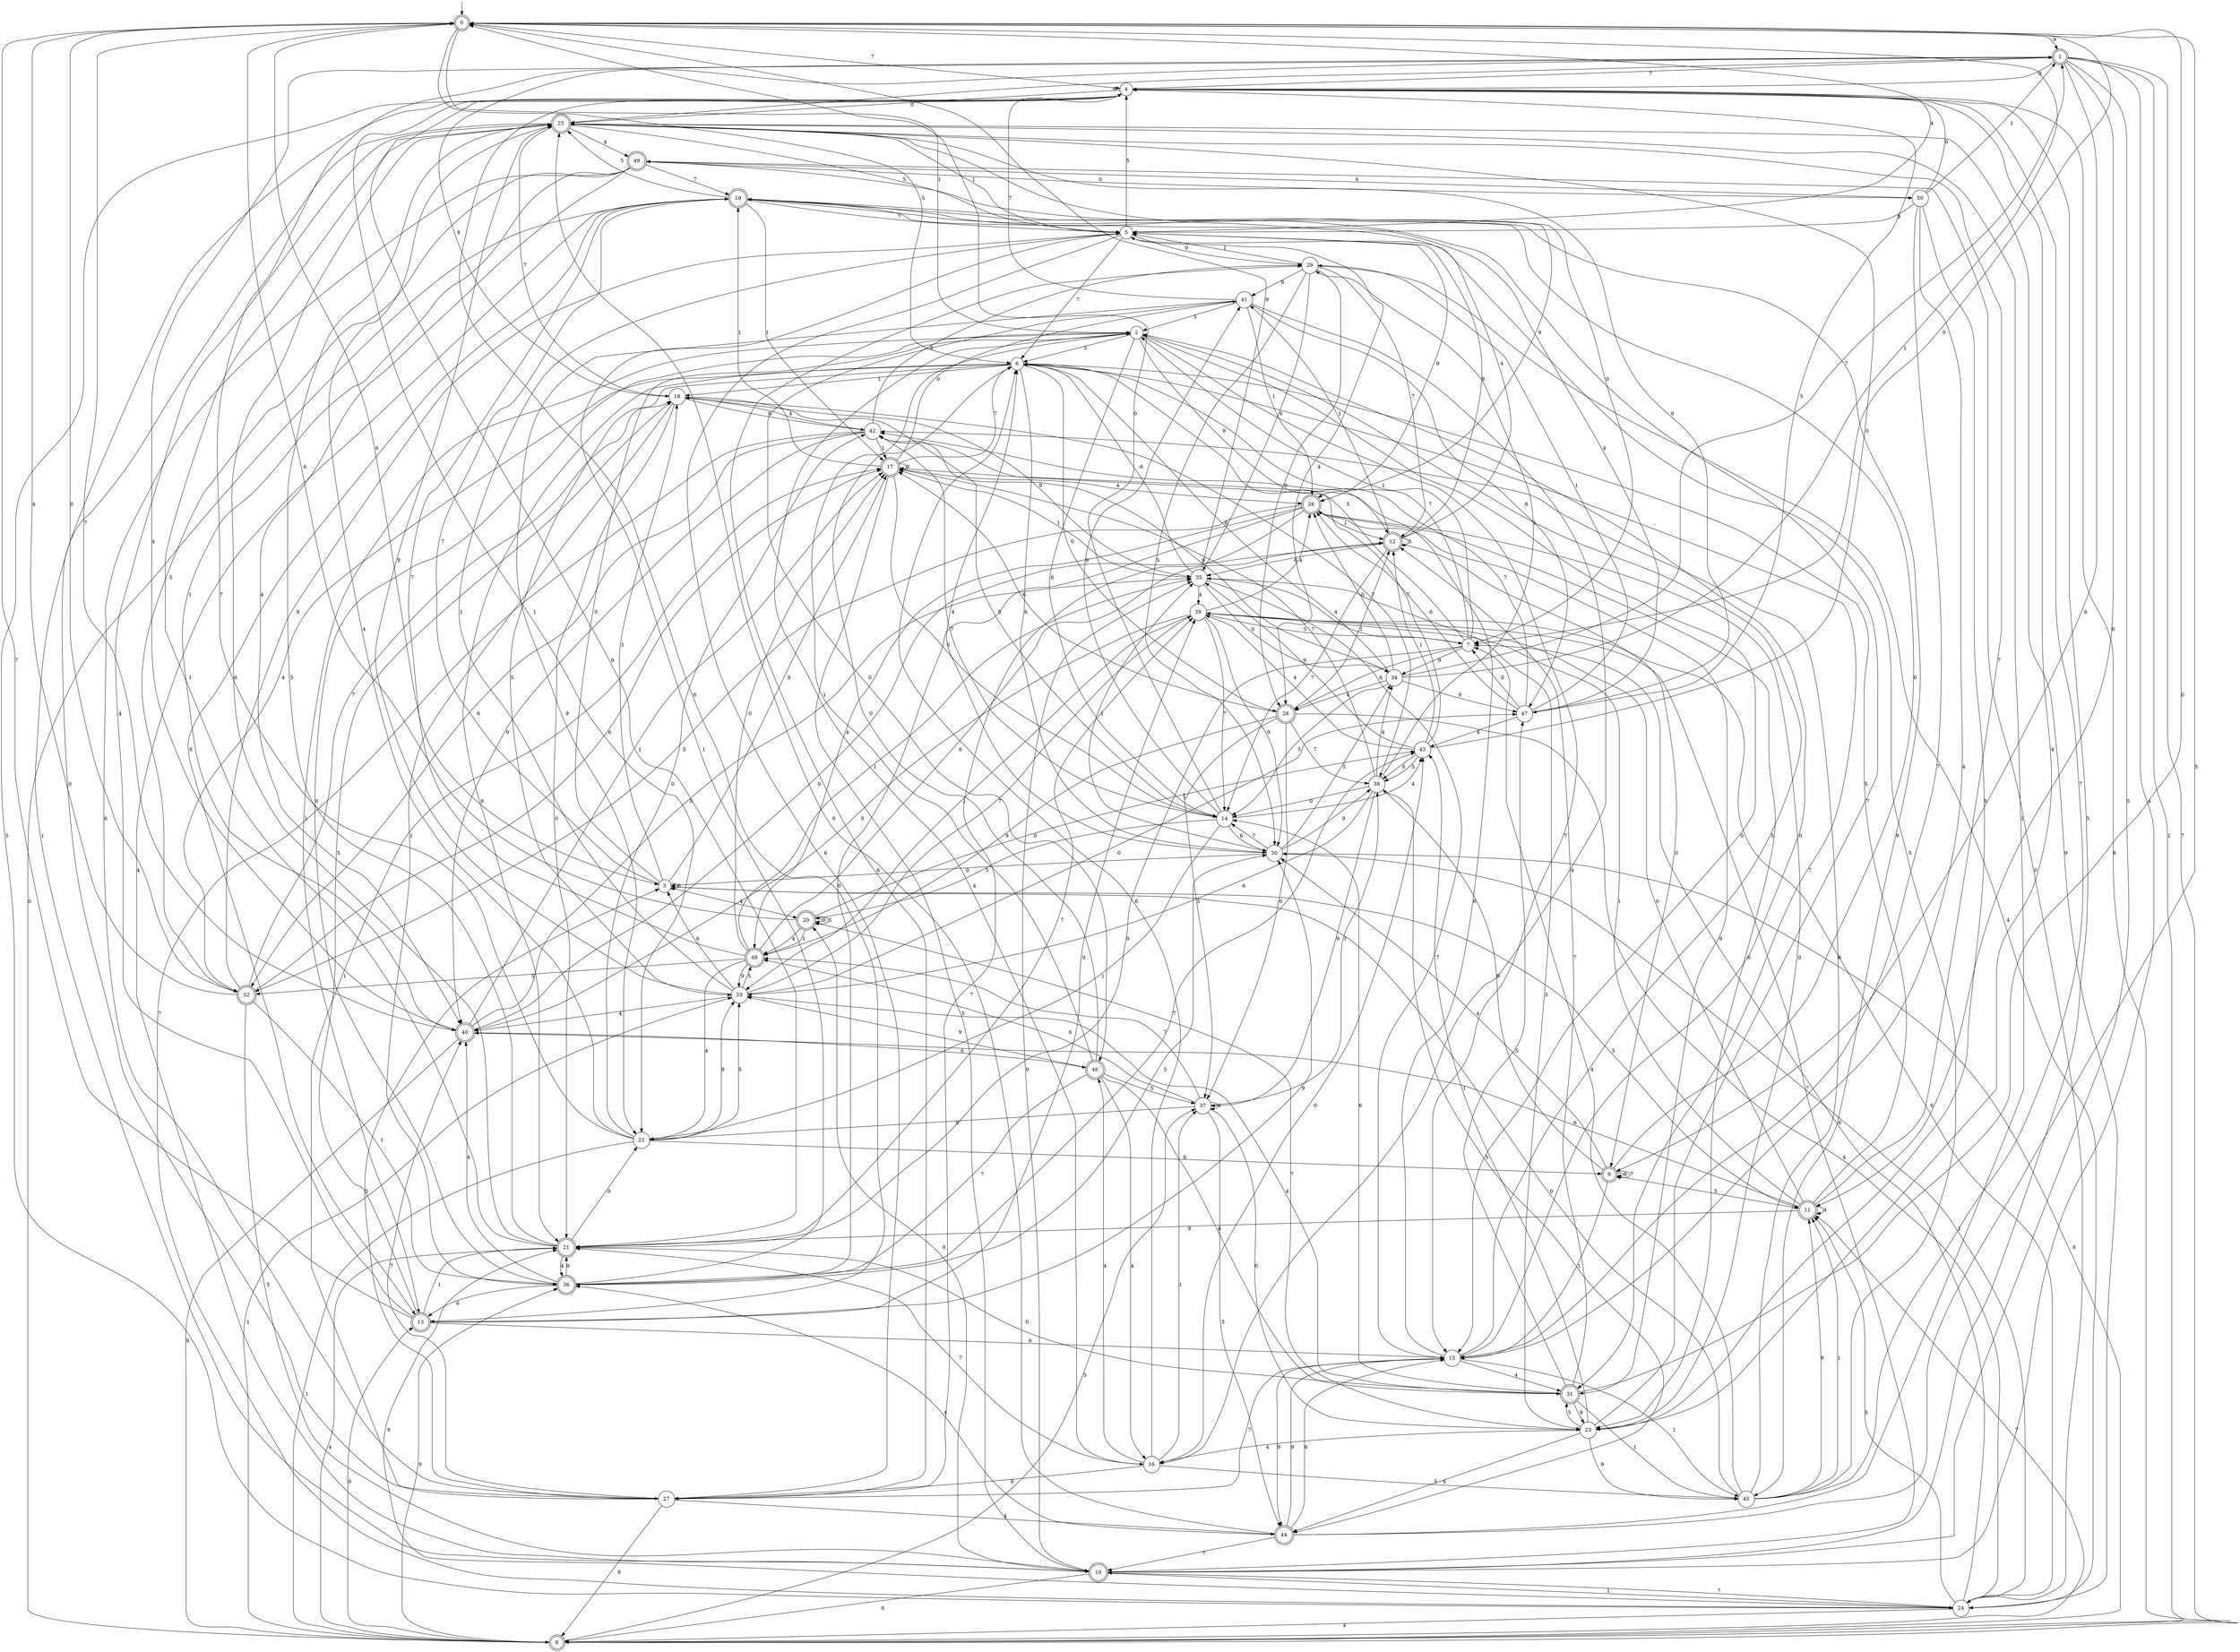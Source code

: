 digraph g {

	s0 [shape="doublecircle" label="0"];
	s1 [shape="doublecircle" label="1"];
	s2 [shape="circle" label="2"];
	s3 [shape="circle" label="3"];
	s4 [shape="circle" label="4"];
	s5 [shape="circle" label="5"];
	s6 [shape="circle" label="6"];
	s7 [shape="circle" label="7"];
	s8 [shape="doublecircle" label="8"];
	s9 [shape="doublecircle" label="9"];
	s10 [shape="doublecircle" label="10"];
	s11 [shape="doublecircle" label="11"];
	s12 [shape="doublecircle" label="12"];
	s13 [shape="doublecircle" label="13"];
	s14 [shape="circle" label="14"];
	s15 [shape="circle" label="15"];
	s16 [shape="circle" label="16"];
	s17 [shape="doublecircle" label="17"];
	s18 [shape="circle" label="18"];
	s19 [shape="doublecircle" label="19"];
	s20 [shape="doublecircle" label="20"];
	s21 [shape="doublecircle" label="21"];
	s22 [shape="circle" label="22"];
	s23 [shape="circle" label="23"];
	s24 [shape="circle" label="24"];
	s25 [shape="doublecircle" label="25"];
	s26 [shape="doublecircle" label="26"];
	s27 [shape="circle" label="27"];
	s28 [shape="doublecircle" label="28"];
	s29 [shape="circle" label="29"];
	s30 [shape="circle" label="30"];
	s31 [shape="doublecircle" label="31"];
	s32 [shape="doublecircle" label="32"];
	s33 [shape="circle" label="33"];
	s34 [shape="circle" label="34"];
	s35 [shape="circle" label="35"];
	s36 [shape="doublecircle" label="36"];
	s37 [shape="circle" label="37"];
	s38 [shape="circle" label="38"];
	s39 [shape="circle" label="39"];
	s40 [shape="doublecircle" label="40"];
	s41 [shape="circle" label="41"];
	s42 [shape="circle" label="42"];
	s43 [shape="circle" label="43"];
	s44 [shape="doublecircle" label="44"];
	s45 [shape="circle" label="45"];
	s46 [shape="doublecircle" label="46"];
	s47 [shape="circle" label="47"];
	s48 [shape="doublecircle" label="48"];
	s49 [shape="doublecircle" label="49"];
	s50 [shape="circle" label="50"];
	s0 -> s1 [label="9"];
	s0 -> s2 [label="1"];
	s0 -> s3 [label="6"];
	s0 -> s4 [label="7"];
	s0 -> s5 [label="4"];
	s0 -> s6 [label="5"];
	s0 -> s7 [label="0"];
	s1 -> s4 [label="9"];
	s1 -> s8 [label="1"];
	s1 -> s9 [label="6"];
	s1 -> s8 [label="7"];
	s1 -> s10 [label="4"];
	s1 -> s10 [label="5"];
	s1 -> s11 [label="0"];
	s2 -> s12 [label="9"];
	s2 -> s13 [label="1"];
	s2 -> s14 [label="6"];
	s2 -> s15 [label="7"];
	s2 -> s16 [label="4"];
	s2 -> s6 [label="5"];
	s2 -> s15 [label="0"];
	s3 -> s17 [label="9"];
	s3 -> s18 [label="1"];
	s3 -> s3 [label="6"];
	s3 -> s19 [label="7"];
	s3 -> s20 [label="4"];
	s3 -> s11 [label="5"];
	s3 -> s2 [label="0"];
	s4 -> s21 [label="9"];
	s4 -> s22 [label="1"];
	s4 -> s13 [label="6"];
	s4 -> s1 [label="7"];
	s4 -> s23 [label="4"];
	s4 -> s24 [label="5"];
	s4 -> s25 [label="0"];
	s5 -> s26 [label="9"];
	s5 -> s25 [label="1"];
	s5 -> s27 [label="6"];
	s5 -> s6 [label="7"];
	s5 -> s28 [label="4"];
	s5 -> s4 [label="5"];
	s5 -> s29 [label="0"];
	s6 -> s21 [label="9"];
	s6 -> s18 [label="1"];
	s6 -> s30 [label="6"];
	s6 -> s31 [label="7"];
	s6 -> s32 [label="4"];
	s6 -> s33 [label="5"];
	s6 -> s28 [label="0"];
	s7 -> s34 [label="9"];
	s7 -> s2 [label="1"];
	s7 -> s28 [label="6"];
	s7 -> s6 [label="7"];
	s7 -> s35 [label="4"];
	s7 -> s6 [label="5"];
	s7 -> s21 [label="0"];
	s8 -> s36 [label="9"];
	s8 -> s33 [label="1"];
	s8 -> s4 [label="6"];
	s8 -> s11 [label="7"];
	s8 -> s21 [label="4"];
	s8 -> s37 [label="5"];
	s8 -> s13 [label="0"];
	s9 -> s38 [label="9"];
	s9 -> s15 [label="1"];
	s9 -> s9 [label="6"];
	s9 -> s9 [label="7"];
	s9 -> s30 [label="4"];
	s9 -> s11 [label="5"];
	s9 -> s19 [label="0"];
	s10 -> s35 [label="9"];
	s10 -> s24 [label="1"];
	s10 -> s8 [label="6"];
	s10 -> s39 [label="7"];
	s10 -> s19 [label="4"];
	s10 -> s4 [label="5"];
	s10 -> s20 [label="0"];
	s11 -> s21 [label="9"];
	s11 -> s39 [label="1"];
	s11 -> s40 [label="6"];
	s11 -> s25 [label="7"];
	s11 -> s11 [label="4"];
	s11 -> s6 [label="5"];
	s11 -> s39 [label="0"];
	s12 -> s5 [label="9"];
	s12 -> s41 [label="1"];
	s12 -> s35 [label="6"];
	s12 -> s14 [label="7"];
	s12 -> s19 [label="4"];
	s12 -> s12 [label="5"];
	s12 -> s9 [label="0"];
	s13 -> s30 [label="9"];
	s13 -> s21 [label="1"];
	s13 -> s15 [label="6"];
	s13 -> s0 [label="7"];
	s13 -> s25 [label="4"];
	s13 -> s18 [label="5"];
	s13 -> s39 [label="0"];
	s14 -> s41 [label="9"];
	s14 -> s22 [label="1"];
	s14 -> s30 [label="6"];
	s14 -> s42 [label="7"];
	s14 -> s43 [label="4"];
	s14 -> s20 [label="5"];
	s14 -> s0 [label="0"];
	s15 -> s44 [label="9"];
	s15 -> s45 [label="1"];
	s15 -> s17 [label="6"];
	s15 -> s27 [label="7"];
	s15 -> s31 [label="4"];
	s15 -> s2 [label="5"];
	s15 -> s2 [label="0"];
	s16 -> s27 [label="9"];
	s16 -> s37 [label="1"];
	s16 -> s6 [label="6"];
	s16 -> s21 [label="7"];
	s16 -> s46 [label="4"];
	s16 -> s45 [label="5"];
	s16 -> s43 [label="0"];
	s17 -> s17 [label="9"];
	s17 -> s19 [label="1"];
	s17 -> s14 [label="6"];
	s17 -> s6 [label="7"];
	s17 -> s26 [label="4"];
	s17 -> s10 [label="5"];
	s17 -> s41 [label="0"];
	s18 -> s35 [label="9"];
	s18 -> s36 [label="1"];
	s18 -> s42 [label="6"];
	s18 -> s38 [label="7"];
	s18 -> s1 [label="4"];
	s18 -> s14 [label="5"];
	s18 -> s21 [label="0"];
	s19 -> s45 [label="9"];
	s19 -> s17 [label="1"];
	s19 -> s13 [label="6"];
	s19 -> s5 [label="7"];
	s19 -> s47 [label="4"];
	s19 -> s25 [label="5"];
	s19 -> s8 [label="0"];
	s20 -> s20 [label="9"];
	s20 -> s48 [label="1"];
	s20 -> s0 [label="6"];
	s20 -> s23 [label="7"];
	s20 -> s48 [label="4"];
	s20 -> s20 [label="5"];
	s20 -> s43 [label="0"];
	s21 -> s22 [label="9"];
	s21 -> s25 [label="1"];
	s21 -> s25 [label="6"];
	s21 -> s39 [label="7"];
	s21 -> s36 [label="4"];
	s21 -> s25 [label="5"];
	s21 -> s31 [label="0"];
	s22 -> s33 [label="9"];
	s22 -> s8 [label="1"];
	s22 -> s9 [label="6"];
	s22 -> s1 [label="7"];
	s22 -> s25 [label="4"];
	s22 -> s33 [label="5"];
	s22 -> s42 [label="0"];
	s23 -> s45 [label="9"];
	s23 -> s43 [label="1"];
	s23 -> s44 [label="6"];
	s23 -> s19 [label="7"];
	s23 -> s16 [label="4"];
	s23 -> s31 [label="5"];
	s23 -> s26 [label="0"];
	s24 -> s21 [label="9"];
	s24 -> s30 [label="1"];
	s24 -> s7 [label="6"];
	s24 -> s10 [label="7"];
	s24 -> s8 [label="4"];
	s24 -> s11 [label="5"];
	s24 -> s49 [label="0"];
	s25 -> s24 [label="9"];
	s25 -> s10 [label="1"];
	s25 -> s1 [label="6"];
	s25 -> s18 [label="7"];
	s25 -> s49 [label="4"];
	s25 -> s5 [label="5"];
	s25 -> s7 [label="0"];
	s26 -> s31 [label="9"];
	s26 -> s12 [label="1"];
	s26 -> s23 [label="6"];
	s26 -> s27 [label="7"];
	s26 -> s48 [label="4"];
	s26 -> s32 [label="5"];
	s26 -> s36 [label="0"];
	s27 -> s8 [label="9"];
	s27 -> s17 [label="1"];
	s27 -> s29 [label="6"];
	s27 -> s40 [label="7"];
	s27 -> s44 [label="4"];
	s27 -> s3 [label="5"];
	s27 -> s4 [label="0"];
	s28 -> s48 [label="9"];
	s28 -> s12 [label="1"];
	s28 -> s17 [label="6"];
	s28 -> s38 [label="7"];
	s28 -> s24 [label="4"];
	s28 -> s37 [label="5"];
	s28 -> s37 [label="0"];
	s29 -> s41 [label="9"];
	s29 -> s5 [label="1"];
	s29 -> s35 [label="6"];
	s29 -> s12 [label="7"];
	s29 -> s24 [label="4"];
	s29 -> s30 [label="5"];
	s29 -> s28 [label="0"];
	s30 -> s38 [label="9"];
	s30 -> s35 [label="1"];
	s30 -> s8 [label="6"];
	s30 -> s14 [label="7"];
	s30 -> s6 [label="4"];
	s30 -> s34 [label="5"];
	s30 -> s3 [label="0"];
	s31 -> s23 [label="9"];
	s31 -> s45 [label="1"];
	s31 -> s14 [label="6"];
	s31 -> s12 [label="7"];
	s31 -> s33 [label="4"];
	s31 -> s47 [label="5"];
	s31 -> s0 [label="0"];
	s32 -> s5 [label="9"];
	s32 -> s36 [label="1"];
	s32 -> s17 [label="6"];
	s32 -> s18 [label="7"];
	s32 -> s0 [label="4"];
	s32 -> s10 [label="5"];
	s32 -> s0 [label="0"];
	s33 -> s25 [label="9"];
	s33 -> s5 [label="1"];
	s33 -> s3 [label="6"];
	s33 -> s39 [label="7"];
	s33 -> s40 [label="4"];
	s33 -> s48 [label="5"];
	s33 -> s47 [label="0"];
	s34 -> s47 [label="9"];
	s34 -> s0 [label="1"];
	s34 -> s6 [label="6"];
	s34 -> s1 [label="7"];
	s34 -> s28 [label="4"];
	s34 -> s14 [label="5"];
	s34 -> s26 [label="0"];
	s35 -> s0 [label="9"];
	s35 -> s17 [label="1"];
	s35 -> s6 [label="6"];
	s35 -> s15 [label="7"];
	s35 -> s39 [label="4"];
	s35 -> s23 [label="5"];
	s35 -> s34 [label="0"];
	s36 -> s21 [label="9"];
	s36 -> s5 [label="1"];
	s36 -> s13 [label="6"];
	s36 -> s43 [label="7"];
	s36 -> s40 [label="4"];
	s36 -> s30 [label="5"];
	s36 -> s2 [label="0"];
	s37 -> s22 [label="9"];
	s37 -> s38 [label="1"];
	s37 -> s48 [label="6"];
	s37 -> s48 [label="7"];
	s37 -> s37 [label="4"];
	s37 -> s44 [label="5"];
	s37 -> s23 [label="0"];
	s38 -> s37 [label="9"];
	s38 -> s29 [label="1"];
	s38 -> s33 [label="6"];
	s38 -> s17 [label="7"];
	s38 -> s34 [label="4"];
	s38 -> s44 [label="5"];
	s38 -> s14 [label="0"];
	s39 -> s30 [label="9"];
	s39 -> s33 [label="1"];
	s39 -> s24 [label="6"];
	s39 -> s14 [label="7"];
	s39 -> s26 [label="4"];
	s39 -> s7 [label="5"];
	s39 -> s40 [label="0"];
	s40 -> s8 [label="9"];
	s40 -> s17 [label="1"];
	s40 -> s46 [label="6"];
	s40 -> s0 [label="7"];
	s40 -> s1 [label="4"];
	s40 -> s35 [label="5"];
	s40 -> s12 [label="0"];
	s41 -> s22 [label="9"];
	s41 -> s26 [label="1"];
	s41 -> s47 [label="6"];
	s41 -> s4 [label="7"];
	s41 -> s16 [label="4"];
	s41 -> s2 [label="5"];
	s41 -> s46 [label="0"];
	s42 -> s40 [label="9"];
	s42 -> s17 [label="1"];
	s42 -> s32 [label="6"];
	s42 -> s24 [label="7"];
	s42 -> s18 [label="4"];
	s42 -> s29 [label="5"];
	s42 -> s34 [label="0"];
	s43 -> s35 [label="9"];
	s43 -> s12 [label="1"];
	s43 -> s38 [label="6"];
	s43 -> s42 [label="7"];
	s43 -> s39 [label="4"];
	s43 -> s38 [label="5"];
	s43 -> s25 [label="0"];
	s44 -> s15 [label="9"];
	s44 -> s25 [label="1"];
	s44 -> s15 [label="6"];
	s44 -> s10 [label="7"];
	s44 -> s36 [label="4"];
	s44 -> s0 [label="5"];
	s44 -> s25 [label="0"];
	s45 -> s11 [label="9"];
	s45 -> s11 [label="1"];
	s45 -> s42 [label="6"];
	s45 -> s4 [label="7"];
	s45 -> s7 [label="4"];
	s45 -> s5 [label="5"];
	s45 -> s3 [label="0"];
	s46 -> s33 [label="9"];
	s46 -> s2 [label="1"];
	s46 -> s31 [label="6"];
	s46 -> s36 [label="7"];
	s46 -> s16 [label="4"];
	s46 -> s37 [label="5"];
	s46 -> s6 [label="0"];
	s47 -> s25 [label="9"];
	s47 -> s29 [label="1"];
	s47 -> s26 [label="6"];
	s47 -> s42 [label="7"];
	s47 -> s43 [label="4"];
	s47 -> s4 [label="5"];
	s47 -> s7 [label="0"];
	s48 -> s33 [label="9"];
	s48 -> s35 [label="1"];
	s48 -> s12 [label="6"];
	s48 -> s19 [label="7"];
	s48 -> s22 [label="4"];
	s48 -> s32 [label="5"];
	s48 -> s17 [label="0"];
	s49 -> s26 [label="9"];
	s49 -> s40 [label="1"];
	s49 -> s27 [label="6"];
	s49 -> s19 [label="7"];
	s49 -> s40 [label="4"];
	s49 -> s32 [label="5"];
	s49 -> s50 [label="0"];
	s50 -> s5 [label="9"];
	s50 -> s1 [label="1"];
	s50 -> s49 [label="6"];
	s50 -> s15 [label="7"];
	s50 -> s15 [label="4"];
	s50 -> s23 [label="5"];
	s50 -> s4 [label="0"];

__start0 [label="" shape="none" width="0" height="0"];
__start0 -> s0;

}
